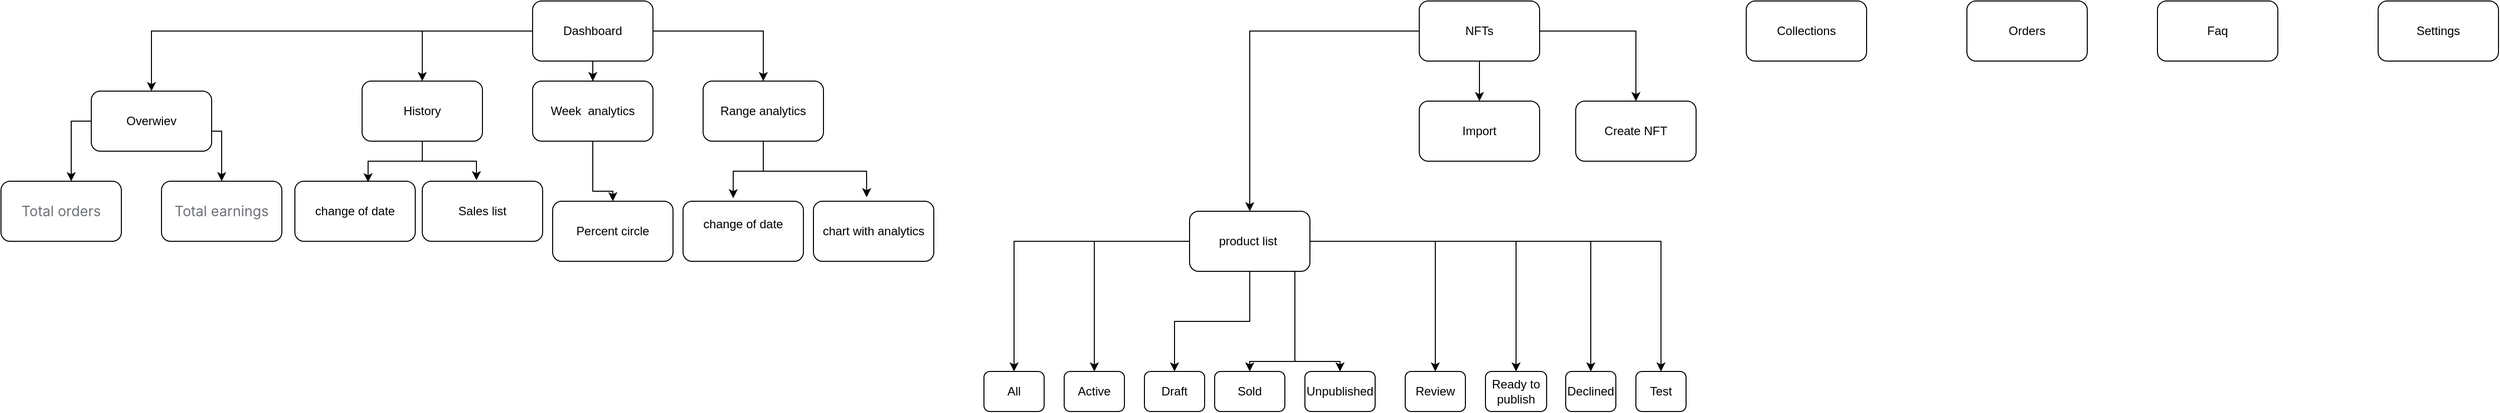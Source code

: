 <mxfile version="20.0.1" type="github">
  <diagram id="7ltqx9PY1bHP_miqw6pg" name="Page-1">
    <mxGraphModel dx="3076" dy="762" grid="1" gridSize="10" guides="1" tooltips="1" connect="1" arrows="1" fold="1" page="1" pageScale="1" pageWidth="827" pageHeight="1169" math="0" shadow="0">
      <root>
        <mxCell id="0" />
        <mxCell id="1" parent="0" />
        <mxCell id="DcGB6tvpKolKgh3uQCdb-18" value="" style="edgeStyle=orthogonalEdgeStyle;rounded=0;orthogonalLoop=1;jettySize=auto;html=1;fontSize=43;" edge="1" parent="1" source="DcGB6tvpKolKgh3uQCdb-1" target="DcGB6tvpKolKgh3uQCdb-17">
          <mxGeometry relative="1" as="geometry" />
        </mxCell>
        <mxCell id="DcGB6tvpKolKgh3uQCdb-20" value="" style="edgeStyle=orthogonalEdgeStyle;rounded=0;orthogonalLoop=1;jettySize=auto;html=1;fontSize=43;" edge="1" parent="1" source="DcGB6tvpKolKgh3uQCdb-1" target="DcGB6tvpKolKgh3uQCdb-19">
          <mxGeometry relative="1" as="geometry" />
        </mxCell>
        <mxCell id="DcGB6tvpKolKgh3uQCdb-22" value="" style="edgeStyle=orthogonalEdgeStyle;rounded=0;orthogonalLoop=1;jettySize=auto;html=1;fontSize=43;" edge="1" parent="1" source="DcGB6tvpKolKgh3uQCdb-1" target="DcGB6tvpKolKgh3uQCdb-21">
          <mxGeometry relative="1" as="geometry" />
        </mxCell>
        <mxCell id="DcGB6tvpKolKgh3uQCdb-24" value="" style="edgeStyle=orthogonalEdgeStyle;rounded=0;orthogonalLoop=1;jettySize=auto;html=1;fontSize=43;" edge="1" parent="1" source="DcGB6tvpKolKgh3uQCdb-1" target="DcGB6tvpKolKgh3uQCdb-23">
          <mxGeometry relative="1" as="geometry" />
        </mxCell>
        <mxCell id="DcGB6tvpKolKgh3uQCdb-1" value="Dashboard" style="rounded=1;whiteSpace=wrap;html=1;" vertex="1" parent="1">
          <mxGeometry x="-590" y="40" width="120" height="60" as="geometry" />
        </mxCell>
        <mxCell id="DcGB6tvpKolKgh3uQCdb-40" value="" style="edgeStyle=orthogonalEdgeStyle;rounded=0;orthogonalLoop=1;jettySize=auto;html=1;fontSize=43;" edge="1" parent="1" source="DcGB6tvpKolKgh3uQCdb-2" target="DcGB6tvpKolKgh3uQCdb-39">
          <mxGeometry relative="1" as="geometry" />
        </mxCell>
        <mxCell id="DcGB6tvpKolKgh3uQCdb-42" value="" style="edgeStyle=orthogonalEdgeStyle;rounded=0;orthogonalLoop=1;jettySize=auto;html=1;fontSize=43;" edge="1" parent="1" source="DcGB6tvpKolKgh3uQCdb-2" target="DcGB6tvpKolKgh3uQCdb-41">
          <mxGeometry relative="1" as="geometry" />
        </mxCell>
        <mxCell id="DcGB6tvpKolKgh3uQCdb-44" value="" style="edgeStyle=orthogonalEdgeStyle;rounded=0;orthogonalLoop=1;jettySize=auto;html=1;fontSize=43;" edge="1" parent="1" source="DcGB6tvpKolKgh3uQCdb-2" target="DcGB6tvpKolKgh3uQCdb-43">
          <mxGeometry relative="1" as="geometry" />
        </mxCell>
        <mxCell id="DcGB6tvpKolKgh3uQCdb-2" value="NFTs" style="whiteSpace=wrap;html=1;rounded=1;" vertex="1" parent="1">
          <mxGeometry x="294" y="40" width="120" height="60" as="geometry" />
        </mxCell>
        <mxCell id="DcGB6tvpKolKgh3uQCdb-4" value="Collections" style="whiteSpace=wrap;html=1;rounded=1;" vertex="1" parent="1">
          <mxGeometry x="620" y="40" width="120" height="60" as="geometry" />
        </mxCell>
        <mxCell id="DcGB6tvpKolKgh3uQCdb-6" value="Orders" style="whiteSpace=wrap;html=1;rounded=1;" vertex="1" parent="1">
          <mxGeometry x="840" y="40" width="120" height="60" as="geometry" />
        </mxCell>
        <mxCell id="DcGB6tvpKolKgh3uQCdb-8" value="Faq" style="whiteSpace=wrap;html=1;rounded=1;" vertex="1" parent="1">
          <mxGeometry x="1030" y="40" width="120" height="60" as="geometry" />
        </mxCell>
        <mxCell id="DcGB6tvpKolKgh3uQCdb-10" value="Settings" style="whiteSpace=wrap;html=1;rounded=1;" vertex="1" parent="1">
          <mxGeometry x="1250" y="40" width="120" height="60" as="geometry" />
        </mxCell>
        <mxCell id="DcGB6tvpKolKgh3uQCdb-26" value="" style="edgeStyle=orthogonalEdgeStyle;rounded=0;orthogonalLoop=1;jettySize=auto;html=1;fontSize=43;" edge="1" parent="1" source="DcGB6tvpKolKgh3uQCdb-17">
          <mxGeometry relative="1" as="geometry">
            <mxPoint x="-1050" y="220" as="targetPoint" />
          </mxGeometry>
        </mxCell>
        <mxCell id="DcGB6tvpKolKgh3uQCdb-28" value="" style="edgeStyle=orthogonalEdgeStyle;rounded=0;orthogonalLoop=1;jettySize=auto;html=1;fontSize=43;exitX=1;exitY=0.5;exitDx=0;exitDy=0;" edge="1" parent="1" source="DcGB6tvpKolKgh3uQCdb-17" target="DcGB6tvpKolKgh3uQCdb-27">
          <mxGeometry relative="1" as="geometry">
            <mxPoint x="-900" y="160" as="sourcePoint" />
            <Array as="points">
              <mxPoint x="-910" y="170" />
              <mxPoint x="-900" y="170" />
            </Array>
          </mxGeometry>
        </mxCell>
        <mxCell id="DcGB6tvpKolKgh3uQCdb-17" value="Overwiev" style="whiteSpace=wrap;html=1;rounded=1;" vertex="1" parent="1">
          <mxGeometry x="-1030" y="130" width="120" height="60" as="geometry" />
        </mxCell>
        <mxCell id="DcGB6tvpKolKgh3uQCdb-30" value="" style="edgeStyle=orthogonalEdgeStyle;rounded=0;orthogonalLoop=1;jettySize=auto;html=1;fontSize=43;entryX=0.608;entryY=0.017;entryDx=0;entryDy=0;entryPerimeter=0;" edge="1" parent="1" source="DcGB6tvpKolKgh3uQCdb-19" target="DcGB6tvpKolKgh3uQCdb-29">
          <mxGeometry relative="1" as="geometry">
            <mxPoint x="-710" y="230" as="targetPoint" />
          </mxGeometry>
        </mxCell>
        <mxCell id="DcGB6tvpKolKgh3uQCdb-32" value="" style="edgeStyle=orthogonalEdgeStyle;rounded=0;orthogonalLoop=1;jettySize=auto;html=1;fontSize=43;entryX=0.45;entryY=-0.017;entryDx=0;entryDy=0;entryPerimeter=0;" edge="1" parent="1" source="DcGB6tvpKolKgh3uQCdb-19" target="DcGB6tvpKolKgh3uQCdb-31">
          <mxGeometry relative="1" as="geometry">
            <mxPoint x="-530" y="230" as="targetPoint" />
          </mxGeometry>
        </mxCell>
        <mxCell id="DcGB6tvpKolKgh3uQCdb-19" value="History" style="whiteSpace=wrap;html=1;rounded=1;" vertex="1" parent="1">
          <mxGeometry x="-760" y="120" width="120" height="60" as="geometry" />
        </mxCell>
        <mxCell id="DcGB6tvpKolKgh3uQCdb-34" value="" style="edgeStyle=orthogonalEdgeStyle;rounded=0;orthogonalLoop=1;jettySize=auto;html=1;fontSize=43;entryX=0.5;entryY=0;entryDx=0;entryDy=0;" edge="1" parent="1" source="DcGB6tvpKolKgh3uQCdb-21" target="DcGB6tvpKolKgh3uQCdb-33">
          <mxGeometry relative="1" as="geometry">
            <mxPoint x="-530" y="240" as="targetPoint" />
            <Array as="points">
              <mxPoint x="-530" y="230" />
              <mxPoint x="-510" y="230" />
            </Array>
          </mxGeometry>
        </mxCell>
        <mxCell id="DcGB6tvpKolKgh3uQCdb-21" value="Week&amp;nbsp; analytics" style="whiteSpace=wrap;html=1;rounded=1;" vertex="1" parent="1">
          <mxGeometry x="-590" y="120" width="120" height="60" as="geometry" />
        </mxCell>
        <mxCell id="DcGB6tvpKolKgh3uQCdb-36" value="" style="edgeStyle=orthogonalEdgeStyle;rounded=0;orthogonalLoop=1;jettySize=auto;html=1;fontSize=43;entryX=0.417;entryY=-0.05;entryDx=0;entryDy=0;entryPerimeter=0;" edge="1" parent="1" source="DcGB6tvpKolKgh3uQCdb-23" target="DcGB6tvpKolKgh3uQCdb-35">
          <mxGeometry relative="1" as="geometry">
            <mxPoint x="-410" y="220" as="targetPoint" />
          </mxGeometry>
        </mxCell>
        <mxCell id="DcGB6tvpKolKgh3uQCdb-38" value="" style="edgeStyle=orthogonalEdgeStyle;rounded=0;orthogonalLoop=1;jettySize=auto;html=1;fontSize=43;entryX=0.442;entryY=-0.067;entryDx=0;entryDy=0;entryPerimeter=0;" edge="1" parent="1" source="DcGB6tvpKolKgh3uQCdb-23" target="DcGB6tvpKolKgh3uQCdb-37">
          <mxGeometry relative="1" as="geometry">
            <mxPoint x="-280" y="220" as="targetPoint" />
          </mxGeometry>
        </mxCell>
        <mxCell id="DcGB6tvpKolKgh3uQCdb-23" value="Range analytics" style="whiteSpace=wrap;html=1;rounded=1;" vertex="1" parent="1">
          <mxGeometry x="-420" y="120" width="120" height="60" as="geometry" />
        </mxCell>
        <mxCell id="DcGB6tvpKolKgh3uQCdb-25" value="&lt;span style=&quot;color: rgb(109, 113, 117); font-family: -apple-system, BlinkMacSystemFont, &amp;quot;San Francisco&amp;quot;, &amp;quot;Segoe UI&amp;quot;, Roboto, &amp;quot;Helvetica Neue&amp;quot;, sans-serif; font-size: 14px; text-align: start; background-color: rgb(255, 255, 255);&quot;&gt;Total orders&lt;/span&gt;" style="whiteSpace=wrap;html=1;rounded=1;" vertex="1" parent="1">
          <mxGeometry x="-1120" y="220" width="120" height="60" as="geometry" />
        </mxCell>
        <mxCell id="DcGB6tvpKolKgh3uQCdb-27" value="&lt;span style=&quot;color: rgb(109, 113, 117); font-family: -apple-system, BlinkMacSystemFont, &amp;quot;San Francisco&amp;quot;, &amp;quot;Segoe UI&amp;quot;, Roboto, &amp;quot;Helvetica Neue&amp;quot;, sans-serif; font-size: 14px; text-align: start; background-color: rgb(255, 255, 255);&quot;&gt;Total earnings&lt;/span&gt;" style="whiteSpace=wrap;html=1;rounded=1;" vertex="1" parent="1">
          <mxGeometry x="-960" y="220" width="120" height="60" as="geometry" />
        </mxCell>
        <mxCell id="DcGB6tvpKolKgh3uQCdb-29" value="change of date" style="whiteSpace=wrap;html=1;rounded=1;" vertex="1" parent="1">
          <mxGeometry x="-827" y="220" width="120" height="60" as="geometry" />
        </mxCell>
        <mxCell id="DcGB6tvpKolKgh3uQCdb-31" value="Sales list" style="whiteSpace=wrap;html=1;rounded=1;" vertex="1" parent="1">
          <mxGeometry x="-700" y="220" width="120" height="60" as="geometry" />
        </mxCell>
        <mxCell id="DcGB6tvpKolKgh3uQCdb-33" value="Percent circle" style="whiteSpace=wrap;html=1;rounded=1;" vertex="1" parent="1">
          <mxGeometry x="-570" y="240" width="120" height="60" as="geometry" />
        </mxCell>
        <mxCell id="DcGB6tvpKolKgh3uQCdb-35" value="&#xa;&lt;span style=&quot;color: rgb(0, 0, 0); font-family: Helvetica; font-size: 12px; font-style: normal; font-variant-ligatures: normal; font-variant-caps: normal; font-weight: 400; letter-spacing: normal; orphans: 2; text-align: center; text-indent: 0px; text-transform: none; widows: 2; word-spacing: 0px; -webkit-text-stroke-width: 0px; background-color: rgb(248, 249, 250); text-decoration-thickness: initial; text-decoration-style: initial; text-decoration-color: initial; float: none; display: inline !important;&quot;&gt;change of date&lt;/span&gt;&#xa;&#xa;" style="whiteSpace=wrap;html=1;rounded=1;" vertex="1" parent="1">
          <mxGeometry x="-440" y="240" width="120" height="60" as="geometry" />
        </mxCell>
        <mxCell id="DcGB6tvpKolKgh3uQCdb-37" value="chart with analytics" style="whiteSpace=wrap;html=1;rounded=1;" vertex="1" parent="1">
          <mxGeometry x="-310" y="240" width="120" height="60" as="geometry" />
        </mxCell>
        <mxCell id="DcGB6tvpKolKgh3uQCdb-48" value="" style="edgeStyle=orthogonalEdgeStyle;rounded=0;orthogonalLoop=1;jettySize=auto;html=1;fontSize=43;" edge="1" parent="1" source="DcGB6tvpKolKgh3uQCdb-39" target="DcGB6tvpKolKgh3uQCdb-47">
          <mxGeometry relative="1" as="geometry" />
        </mxCell>
        <mxCell id="DcGB6tvpKolKgh3uQCdb-50" value="" style="edgeStyle=orthogonalEdgeStyle;rounded=0;orthogonalLoop=1;jettySize=auto;html=1;fontSize=43;" edge="1" parent="1" source="DcGB6tvpKolKgh3uQCdb-39" target="DcGB6tvpKolKgh3uQCdb-49">
          <mxGeometry relative="1" as="geometry" />
        </mxCell>
        <mxCell id="DcGB6tvpKolKgh3uQCdb-52" value="" style="edgeStyle=orthogonalEdgeStyle;rounded=0;orthogonalLoop=1;jettySize=auto;html=1;fontSize=43;" edge="1" parent="1" source="DcGB6tvpKolKgh3uQCdb-39" target="DcGB6tvpKolKgh3uQCdb-51">
          <mxGeometry relative="1" as="geometry">
            <Array as="points">
              <mxPoint x="170" y="400" />
              <mxPoint x="125" y="400" />
            </Array>
          </mxGeometry>
        </mxCell>
        <mxCell id="DcGB6tvpKolKgh3uQCdb-54" value="" style="edgeStyle=orthogonalEdgeStyle;rounded=0;orthogonalLoop=1;jettySize=auto;html=1;fontSize=43;" edge="1" parent="1" source="DcGB6tvpKolKgh3uQCdb-39" target="DcGB6tvpKolKgh3uQCdb-53">
          <mxGeometry relative="1" as="geometry">
            <Array as="points">
              <mxPoint x="170" y="400" />
              <mxPoint x="215" y="400" />
            </Array>
          </mxGeometry>
        </mxCell>
        <mxCell id="DcGB6tvpKolKgh3uQCdb-56" value="" style="edgeStyle=orthogonalEdgeStyle;rounded=0;orthogonalLoop=1;jettySize=auto;html=1;fontSize=43;" edge="1" parent="1" source="DcGB6tvpKolKgh3uQCdb-39" target="DcGB6tvpKolKgh3uQCdb-55">
          <mxGeometry relative="1" as="geometry" />
        </mxCell>
        <mxCell id="DcGB6tvpKolKgh3uQCdb-62" value="" style="edgeStyle=orthogonalEdgeStyle;rounded=0;orthogonalLoop=1;jettySize=auto;html=1;fontSize=43;" edge="1" parent="1" source="DcGB6tvpKolKgh3uQCdb-39" target="DcGB6tvpKolKgh3uQCdb-61">
          <mxGeometry relative="1" as="geometry" />
        </mxCell>
        <mxCell id="DcGB6tvpKolKgh3uQCdb-64" value="" style="edgeStyle=orthogonalEdgeStyle;rounded=0;orthogonalLoop=1;jettySize=auto;html=1;fontSize=43;" edge="1" parent="1" source="DcGB6tvpKolKgh3uQCdb-39" target="DcGB6tvpKolKgh3uQCdb-63">
          <mxGeometry relative="1" as="geometry" />
        </mxCell>
        <mxCell id="DcGB6tvpKolKgh3uQCdb-66" value="" style="edgeStyle=orthogonalEdgeStyle;rounded=0;orthogonalLoop=1;jettySize=auto;html=1;fontSize=43;" edge="1" parent="1" source="DcGB6tvpKolKgh3uQCdb-39" target="DcGB6tvpKolKgh3uQCdb-65">
          <mxGeometry relative="1" as="geometry" />
        </mxCell>
        <mxCell id="DcGB6tvpKolKgh3uQCdb-68" value="" style="edgeStyle=orthogonalEdgeStyle;rounded=0;orthogonalLoop=1;jettySize=auto;html=1;fontSize=43;" edge="1" parent="1" source="DcGB6tvpKolKgh3uQCdb-39" target="DcGB6tvpKolKgh3uQCdb-67">
          <mxGeometry relative="1" as="geometry" />
        </mxCell>
        <mxCell id="DcGB6tvpKolKgh3uQCdb-39" value="product list&amp;nbsp;" style="whiteSpace=wrap;html=1;rounded=1;" vertex="1" parent="1">
          <mxGeometry x="65" y="250" width="120" height="60" as="geometry" />
        </mxCell>
        <mxCell id="DcGB6tvpKolKgh3uQCdb-41" value="Import" style="whiteSpace=wrap;html=1;rounded=1;" vertex="1" parent="1">
          <mxGeometry x="294" y="140" width="120" height="60" as="geometry" />
        </mxCell>
        <mxCell id="DcGB6tvpKolKgh3uQCdb-43" value="Create NFT" style="whiteSpace=wrap;html=1;rounded=1;" vertex="1" parent="1">
          <mxGeometry x="450" y="140" width="120" height="60" as="geometry" />
        </mxCell>
        <mxCell id="DcGB6tvpKolKgh3uQCdb-47" value="Active" style="whiteSpace=wrap;html=1;rounded=1;" vertex="1" parent="1">
          <mxGeometry x="-60" y="410" width="60.06" height="40" as="geometry" />
        </mxCell>
        <mxCell id="DcGB6tvpKolKgh3uQCdb-49" value="Draft" style="whiteSpace=wrap;html=1;rounded=1;" vertex="1" parent="1">
          <mxGeometry x="20" y="410" width="60" height="40" as="geometry" />
        </mxCell>
        <mxCell id="DcGB6tvpKolKgh3uQCdb-51" value="Sold" style="whiteSpace=wrap;html=1;rounded=1;" vertex="1" parent="1">
          <mxGeometry x="90" y="410" width="70" height="40" as="geometry" />
        </mxCell>
        <mxCell id="DcGB6tvpKolKgh3uQCdb-53" value="Unpublished" style="whiteSpace=wrap;html=1;rounded=1;" vertex="1" parent="1">
          <mxGeometry x="180" y="410" width="70" height="40" as="geometry" />
        </mxCell>
        <mxCell id="DcGB6tvpKolKgh3uQCdb-55" value="Review" style="whiteSpace=wrap;html=1;rounded=1;" vertex="1" parent="1">
          <mxGeometry x="280" y="410" width="60" height="40" as="geometry" />
        </mxCell>
        <mxCell id="DcGB6tvpKolKgh3uQCdb-61" value="All" style="whiteSpace=wrap;html=1;rounded=1;" vertex="1" parent="1">
          <mxGeometry x="-140" y="410" width="60" height="40" as="geometry" />
        </mxCell>
        <mxCell id="DcGB6tvpKolKgh3uQCdb-63" value="Ready to publish" style="whiteSpace=wrap;html=1;rounded=1;" vertex="1" parent="1">
          <mxGeometry x="360" y="410" width="61" height="40" as="geometry" />
        </mxCell>
        <mxCell id="DcGB6tvpKolKgh3uQCdb-65" value="Declined" style="whiteSpace=wrap;html=1;rounded=1;" vertex="1" parent="1">
          <mxGeometry x="440" y="410" width="50" height="40" as="geometry" />
        </mxCell>
        <mxCell id="DcGB6tvpKolKgh3uQCdb-67" value="Test" style="whiteSpace=wrap;html=1;rounded=1;" vertex="1" parent="1">
          <mxGeometry x="510" y="410" width="50" height="40" as="geometry" />
        </mxCell>
      </root>
    </mxGraphModel>
  </diagram>
</mxfile>
